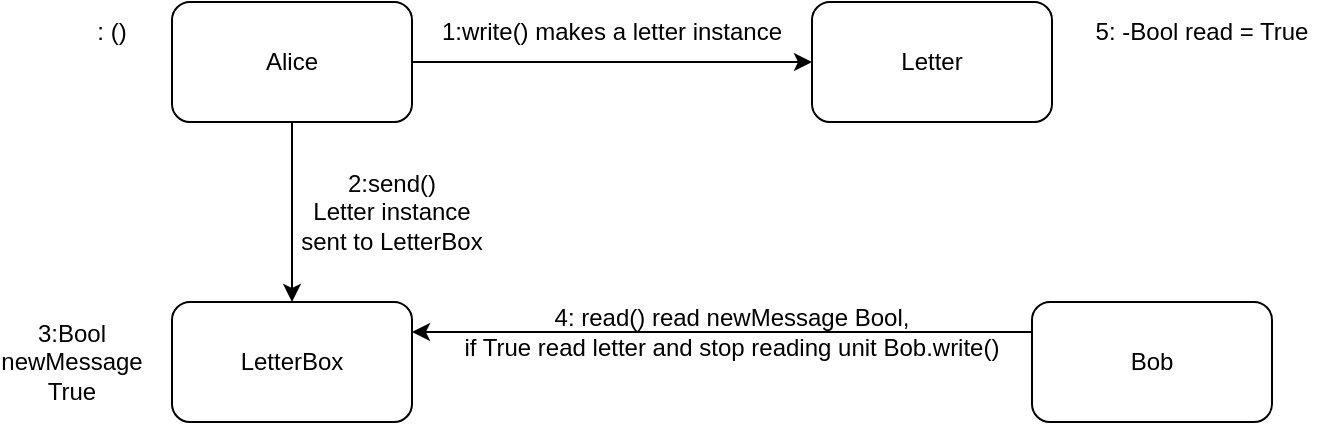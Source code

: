 <mxfile version="21.0.6" type="device"><diagram name="Page-1" id="CE78VXtdQjX0L_OFII5n"><mxGraphModel dx="1203" dy="702" grid="1" gridSize="10" guides="1" tooltips="1" connect="1" arrows="1" fold="1" page="1" pageScale="1" pageWidth="850" pageHeight="1100" math="0" shadow="0"><root><mxCell id="0"/><mxCell id="1" parent="0"/><mxCell id="5esCOM8kt_9VVLcZq6xz-5" value="" style="edgeStyle=orthogonalEdgeStyle;rounded=0;orthogonalLoop=1;jettySize=auto;html=1;" edge="1" parent="1" source="5esCOM8kt_9VVLcZq6xz-1" target="5esCOM8kt_9VVLcZq6xz-3"><mxGeometry relative="1" as="geometry"/></mxCell><mxCell id="5esCOM8kt_9VVLcZq6xz-10" style="edgeStyle=orthogonalEdgeStyle;rounded=0;orthogonalLoop=1;jettySize=auto;html=1;entryX=0.5;entryY=0;entryDx=0;entryDy=0;" edge="1" parent="1" source="5esCOM8kt_9VVLcZq6xz-1" target="5esCOM8kt_9VVLcZq6xz-4"><mxGeometry relative="1" as="geometry"/></mxCell><mxCell id="5esCOM8kt_9VVLcZq6xz-1" value="Alice" style="rounded=1;whiteSpace=wrap;html=1;" vertex="1" parent="1"><mxGeometry x="360" y="330" width="120" height="60" as="geometry"/></mxCell><mxCell id="5esCOM8kt_9VVLcZq6xz-13" style="edgeStyle=orthogonalEdgeStyle;rounded=0;orthogonalLoop=1;jettySize=auto;html=1;entryX=1;entryY=0.25;entryDx=0;entryDy=0;exitX=0;exitY=0.25;exitDx=0;exitDy=0;" edge="1" parent="1" source="5esCOM8kt_9VVLcZq6xz-2" target="5esCOM8kt_9VVLcZq6xz-4"><mxGeometry relative="1" as="geometry"/></mxCell><mxCell id="5esCOM8kt_9VVLcZq6xz-2" value="Bob" style="rounded=1;whiteSpace=wrap;html=1;" vertex="1" parent="1"><mxGeometry x="790" y="480" width="120" height="60" as="geometry"/></mxCell><mxCell id="5esCOM8kt_9VVLcZq6xz-3" value="Letter" style="rounded=1;whiteSpace=wrap;html=1;" vertex="1" parent="1"><mxGeometry x="680" y="330" width="120" height="60" as="geometry"/></mxCell><mxCell id="5esCOM8kt_9VVLcZq6xz-4" value="LetterBox" style="rounded=1;whiteSpace=wrap;html=1;" vertex="1" parent="1"><mxGeometry x="360" y="480" width="120" height="60" as="geometry"/></mxCell><mxCell id="5esCOM8kt_9VVLcZq6xz-6" value="1:write() makes a letter instance" style="text;html=1;strokeColor=none;fillColor=none;align=center;verticalAlign=middle;whiteSpace=wrap;rounded=0;" vertex="1" parent="1"><mxGeometry x="490" y="330" width="180" height="30" as="geometry"/></mxCell><mxCell id="5esCOM8kt_9VVLcZq6xz-7" value="2:send() &lt;br&gt;Letter instance sent to LetterBox" style="text;html=1;strokeColor=none;fillColor=none;align=center;verticalAlign=middle;whiteSpace=wrap;rounded=0;" vertex="1" parent="1"><mxGeometry x="420" y="420" width="100" height="30" as="geometry"/></mxCell><mxCell id="5esCOM8kt_9VVLcZq6xz-8" value=": ()" style="text;html=1;strokeColor=none;fillColor=none;align=center;verticalAlign=middle;whiteSpace=wrap;rounded=0;" vertex="1" parent="1"><mxGeometry x="300" y="330" width="60" height="30" as="geometry"/></mxCell><mxCell id="5esCOM8kt_9VVLcZq6xz-12" value="3:Bool newMessage True" style="text;html=1;strokeColor=none;fillColor=none;align=center;verticalAlign=middle;whiteSpace=wrap;rounded=0;" vertex="1" parent="1"><mxGeometry x="280" y="495" width="60" height="30" as="geometry"/></mxCell><mxCell id="5esCOM8kt_9VVLcZq6xz-14" value="4: read() read newMessage Bool, &lt;br&gt;if True read letter and stop reading unit Bob.write()" style="text;html=1;strokeColor=none;fillColor=none;align=center;verticalAlign=middle;whiteSpace=wrap;rounded=0;" vertex="1" parent="1"><mxGeometry x="500" y="480" width="280" height="30" as="geometry"/></mxCell><mxCell id="5esCOM8kt_9VVLcZq6xz-15" value="5: -Bool read = True" style="text;html=1;strokeColor=none;fillColor=none;align=center;verticalAlign=middle;whiteSpace=wrap;rounded=0;" vertex="1" parent="1"><mxGeometry x="810" y="330" width="130" height="30" as="geometry"/></mxCell></root></mxGraphModel></diagram></mxfile>